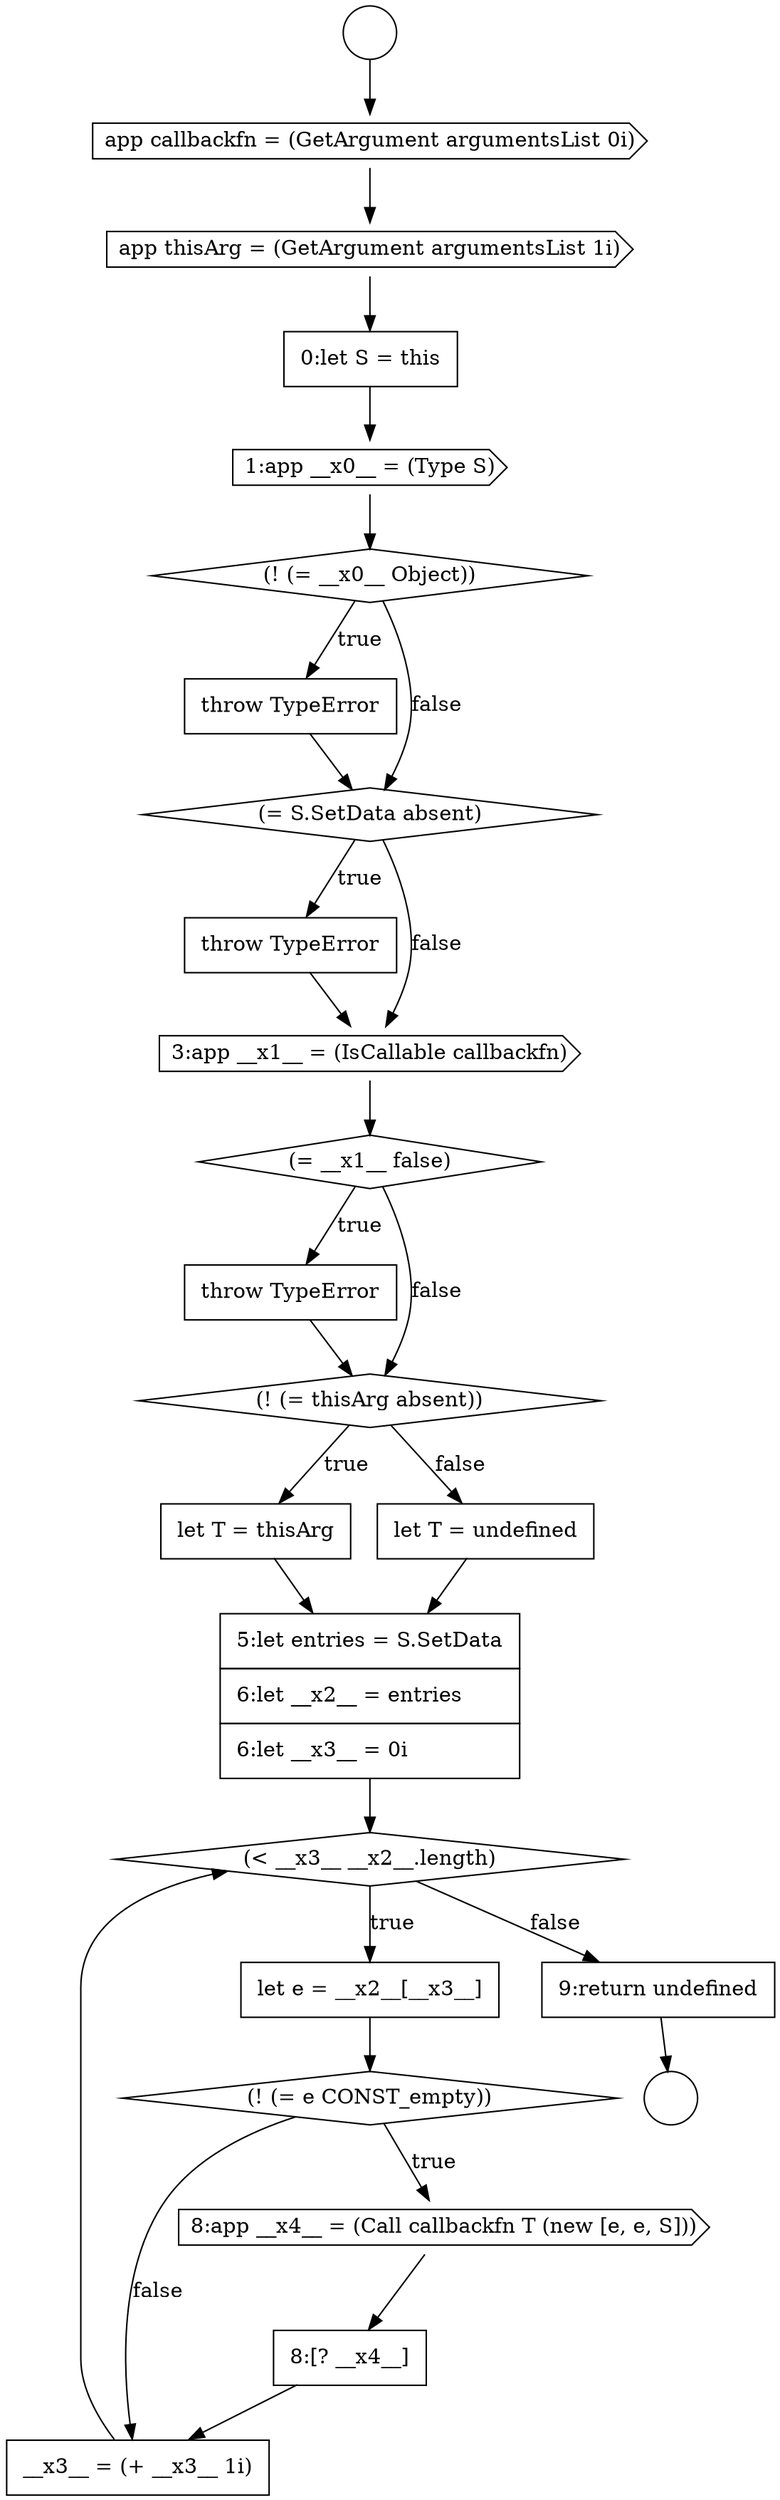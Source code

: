 digraph {
  node14881 [shape=none, margin=0, label=<<font color="black">
    <table border="0" cellborder="1" cellspacing="0" cellpadding="10">
      <tr><td align="left">throw TypeError</td></tr>
    </table>
  </font>> color="black" fillcolor="white" style=filled]
  node14874 [shape=circle label=" " color="black" fillcolor="white" style=filled]
  node14879 [shape=cds, label=<<font color="black">1:app __x0__ = (Type S)</font>> color="black" fillcolor="white" style=filled]
  node14886 [shape=none, margin=0, label=<<font color="black">
    <table border="0" cellborder="1" cellspacing="0" cellpadding="10">
      <tr><td align="left">throw TypeError</td></tr>
    </table>
  </font>> color="black" fillcolor="white" style=filled]
  node14878 [shape=none, margin=0, label=<<font color="black">
    <table border="0" cellborder="1" cellspacing="0" cellpadding="10">
      <tr><td align="left">0:let S = this</td></tr>
    </table>
  </font>> color="black" fillcolor="white" style=filled]
  node14892 [shape=none, margin=0, label=<<font color="black">
    <table border="0" cellborder="1" cellspacing="0" cellpadding="10">
      <tr><td align="left">let e = __x2__[__x3__]</td></tr>
    </table>
  </font>> color="black" fillcolor="white" style=filled]
  node14887 [shape=diamond, label=<<font color="black">(! (= thisArg absent))</font>> color="black" fillcolor="white" style=filled]
  node14883 [shape=none, margin=0, label=<<font color="black">
    <table border="0" cellborder="1" cellspacing="0" cellpadding="10">
      <tr><td align="left">throw TypeError</td></tr>
    </table>
  </font>> color="black" fillcolor="white" style=filled]
  node14896 [shape=none, margin=0, label=<<font color="black">
    <table border="0" cellborder="1" cellspacing="0" cellpadding="10">
      <tr><td align="left">__x3__ = (+ __x3__ 1i)</td></tr>
    </table>
  </font>> color="black" fillcolor="white" style=filled]
  node14891 [shape=diamond, label=<<font color="black">(&lt; __x3__ __x2__.length)</font>> color="black" fillcolor="white" style=filled]
  node14888 [shape=none, margin=0, label=<<font color="black">
    <table border="0" cellborder="1" cellspacing="0" cellpadding="10">
      <tr><td align="left">let T = thisArg</td></tr>
    </table>
  </font>> color="black" fillcolor="white" style=filled]
  node14884 [shape=cds, label=<<font color="black">3:app __x1__ = (IsCallable callbackfn)</font>> color="black" fillcolor="white" style=filled]
  node14885 [shape=diamond, label=<<font color="black">(= __x1__ false)</font>> color="black" fillcolor="white" style=filled]
  node14890 [shape=none, margin=0, label=<<font color="black">
    <table border="0" cellborder="1" cellspacing="0" cellpadding="10">
      <tr><td align="left">5:let entries = S.SetData</td></tr>
      <tr><td align="left">6:let __x2__ = entries</td></tr>
      <tr><td align="left">6:let __x3__ = 0i</td></tr>
    </table>
  </font>> color="black" fillcolor="white" style=filled]
  node14895 [shape=none, margin=0, label=<<font color="black">
    <table border="0" cellborder="1" cellspacing="0" cellpadding="10">
      <tr><td align="left">8:[? __x4__]</td></tr>
    </table>
  </font>> color="black" fillcolor="white" style=filled]
  node14880 [shape=diamond, label=<<font color="black">(! (= __x0__ Object))</font>> color="black" fillcolor="white" style=filled]
  node14889 [shape=none, margin=0, label=<<font color="black">
    <table border="0" cellborder="1" cellspacing="0" cellpadding="10">
      <tr><td align="left">let T = undefined</td></tr>
    </table>
  </font>> color="black" fillcolor="white" style=filled]
  node14894 [shape=cds, label=<<font color="black">8:app __x4__ = (Call callbackfn T (new [e, e, S]))</font>> color="black" fillcolor="white" style=filled]
  node14893 [shape=diamond, label=<<font color="black">(! (= e CONST_empty))</font>> color="black" fillcolor="white" style=filled]
  node14882 [shape=diamond, label=<<font color="black">(= S.SetData absent)</font>> color="black" fillcolor="white" style=filled]
  node14897 [shape=none, margin=0, label=<<font color="black">
    <table border="0" cellborder="1" cellspacing="0" cellpadding="10">
      <tr><td align="left">9:return undefined</td></tr>
    </table>
  </font>> color="black" fillcolor="white" style=filled]
  node14875 [shape=circle label=" " color="black" fillcolor="white" style=filled]
  node14876 [shape=cds, label=<<font color="black">app callbackfn = (GetArgument argumentsList 0i)</font>> color="black" fillcolor="white" style=filled]
  node14877 [shape=cds, label=<<font color="black">app thisArg = (GetArgument argumentsList 1i)</font>> color="black" fillcolor="white" style=filled]
  node14886 -> node14887 [ color="black"]
  node14879 -> node14880 [ color="black"]
  node14892 -> node14893 [ color="black"]
  node14874 -> node14876 [ color="black"]
  node14896 -> node14891 [ color="black"]
  node14876 -> node14877 [ color="black"]
  node14890 -> node14891 [ color="black"]
  node14878 -> node14879 [ color="black"]
  node14897 -> node14875 [ color="black"]
  node14877 -> node14878 [ color="black"]
  node14889 -> node14890 [ color="black"]
  node14887 -> node14888 [label=<<font color="black">true</font>> color="black"]
  node14887 -> node14889 [label=<<font color="black">false</font>> color="black"]
  node14895 -> node14896 [ color="black"]
  node14885 -> node14886 [label=<<font color="black">true</font>> color="black"]
  node14885 -> node14887 [label=<<font color="black">false</font>> color="black"]
  node14893 -> node14894 [label=<<font color="black">true</font>> color="black"]
  node14893 -> node14896 [label=<<font color="black">false</font>> color="black"]
  node14884 -> node14885 [ color="black"]
  node14888 -> node14890 [ color="black"]
  node14894 -> node14895 [ color="black"]
  node14881 -> node14882 [ color="black"]
  node14883 -> node14884 [ color="black"]
  node14882 -> node14883 [label=<<font color="black">true</font>> color="black"]
  node14882 -> node14884 [label=<<font color="black">false</font>> color="black"]
  node14880 -> node14881 [label=<<font color="black">true</font>> color="black"]
  node14880 -> node14882 [label=<<font color="black">false</font>> color="black"]
  node14891 -> node14892 [label=<<font color="black">true</font>> color="black"]
  node14891 -> node14897 [label=<<font color="black">false</font>> color="black"]
}
